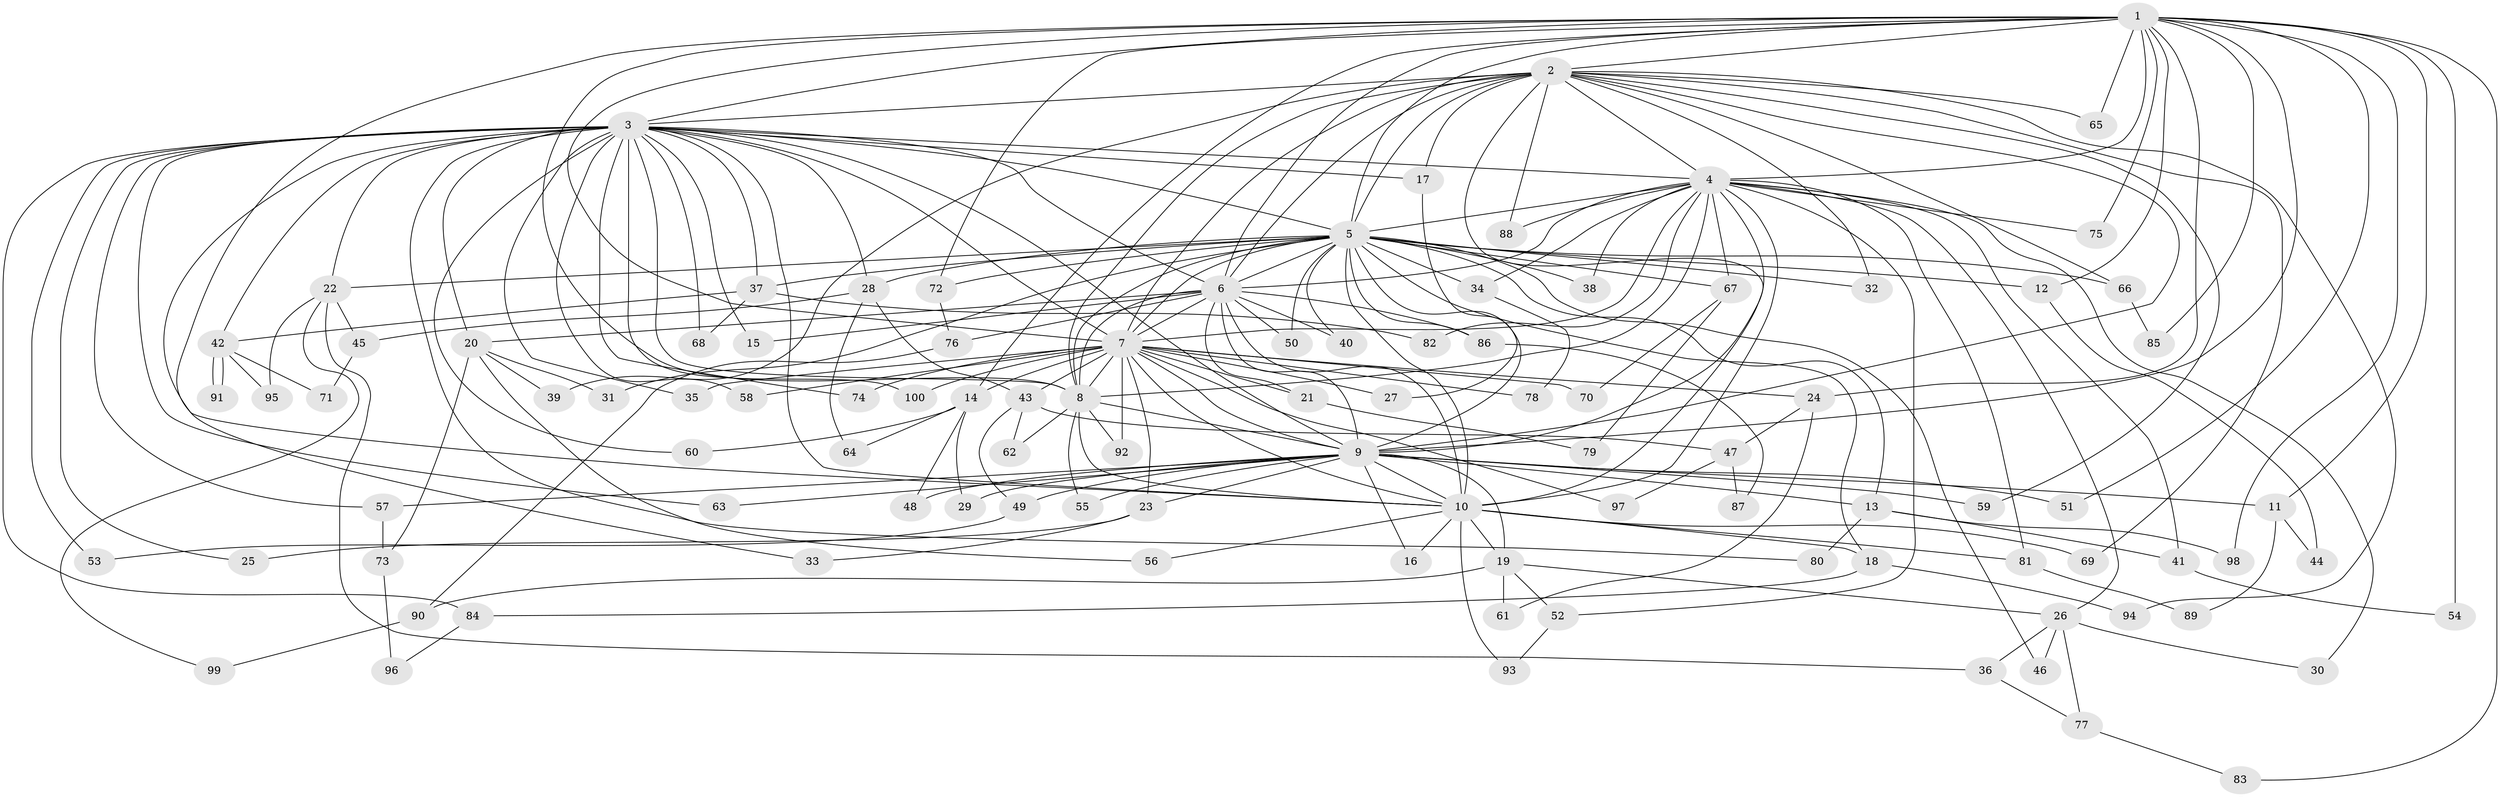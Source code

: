 // coarse degree distribution, {16: 0.02, 9: 0.06, 21: 0.02, 15: 0.02, 24: 0.02, 11: 0.06, 13: 0.02, 4: 0.08, 8: 0.04, 2: 0.38, 6: 0.06, 3: 0.16, 5: 0.02, 1: 0.04}
// Generated by graph-tools (version 1.1) at 2025/49/03/04/25 22:49:33]
// undirected, 100 vertices, 225 edges
graph export_dot {
  node [color=gray90,style=filled];
  1;
  2;
  3;
  4;
  5;
  6;
  7;
  8;
  9;
  10;
  11;
  12;
  13;
  14;
  15;
  16;
  17;
  18;
  19;
  20;
  21;
  22;
  23;
  24;
  25;
  26;
  27;
  28;
  29;
  30;
  31;
  32;
  33;
  34;
  35;
  36;
  37;
  38;
  39;
  40;
  41;
  42;
  43;
  44;
  45;
  46;
  47;
  48;
  49;
  50;
  51;
  52;
  53;
  54;
  55;
  56;
  57;
  58;
  59;
  60;
  61;
  62;
  63;
  64;
  65;
  66;
  67;
  68;
  69;
  70;
  71;
  72;
  73;
  74;
  75;
  76;
  77;
  78;
  79;
  80;
  81;
  82;
  83;
  84;
  85;
  86;
  87;
  88;
  89;
  90;
  91;
  92;
  93;
  94;
  95;
  96;
  97;
  98;
  99;
  100;
  1 -- 2;
  1 -- 3;
  1 -- 4;
  1 -- 5;
  1 -- 6;
  1 -- 7;
  1 -- 8;
  1 -- 9;
  1 -- 10;
  1 -- 11;
  1 -- 12;
  1 -- 14;
  1 -- 24;
  1 -- 51;
  1 -- 54;
  1 -- 65;
  1 -- 72;
  1 -- 75;
  1 -- 83;
  1 -- 85;
  1 -- 98;
  2 -- 3;
  2 -- 4;
  2 -- 5;
  2 -- 6;
  2 -- 7;
  2 -- 8;
  2 -- 9;
  2 -- 10;
  2 -- 17;
  2 -- 32;
  2 -- 39;
  2 -- 59;
  2 -- 65;
  2 -- 66;
  2 -- 69;
  2 -- 88;
  2 -- 94;
  3 -- 4;
  3 -- 5;
  3 -- 6;
  3 -- 7;
  3 -- 8;
  3 -- 9;
  3 -- 10;
  3 -- 15;
  3 -- 17;
  3 -- 20;
  3 -- 22;
  3 -- 25;
  3 -- 28;
  3 -- 33;
  3 -- 35;
  3 -- 37;
  3 -- 42;
  3 -- 53;
  3 -- 57;
  3 -- 58;
  3 -- 60;
  3 -- 63;
  3 -- 68;
  3 -- 74;
  3 -- 80;
  3 -- 84;
  3 -- 100;
  4 -- 5;
  4 -- 6;
  4 -- 7;
  4 -- 8;
  4 -- 9;
  4 -- 10;
  4 -- 26;
  4 -- 30;
  4 -- 34;
  4 -- 38;
  4 -- 41;
  4 -- 52;
  4 -- 67;
  4 -- 75;
  4 -- 81;
  4 -- 82;
  4 -- 88;
  5 -- 6;
  5 -- 7;
  5 -- 8;
  5 -- 9;
  5 -- 10;
  5 -- 12;
  5 -- 13;
  5 -- 18;
  5 -- 22;
  5 -- 28;
  5 -- 31;
  5 -- 32;
  5 -- 34;
  5 -- 37;
  5 -- 38;
  5 -- 40;
  5 -- 46;
  5 -- 50;
  5 -- 66;
  5 -- 67;
  5 -- 72;
  5 -- 86;
  6 -- 7;
  6 -- 8;
  6 -- 9;
  6 -- 10;
  6 -- 15;
  6 -- 20;
  6 -- 21;
  6 -- 40;
  6 -- 50;
  6 -- 76;
  6 -- 86;
  7 -- 8;
  7 -- 9;
  7 -- 10;
  7 -- 14;
  7 -- 21;
  7 -- 23;
  7 -- 24;
  7 -- 27;
  7 -- 35;
  7 -- 43;
  7 -- 58;
  7 -- 70;
  7 -- 74;
  7 -- 78;
  7 -- 92;
  7 -- 97;
  7 -- 100;
  8 -- 9;
  8 -- 10;
  8 -- 55;
  8 -- 62;
  8 -- 92;
  9 -- 10;
  9 -- 11;
  9 -- 13;
  9 -- 16;
  9 -- 19;
  9 -- 23;
  9 -- 29;
  9 -- 48;
  9 -- 49;
  9 -- 51;
  9 -- 55;
  9 -- 57;
  9 -- 59;
  9 -- 63;
  10 -- 16;
  10 -- 18;
  10 -- 19;
  10 -- 56;
  10 -- 69;
  10 -- 81;
  10 -- 93;
  11 -- 44;
  11 -- 89;
  12 -- 44;
  13 -- 41;
  13 -- 80;
  13 -- 98;
  14 -- 29;
  14 -- 48;
  14 -- 60;
  14 -- 64;
  17 -- 27;
  18 -- 84;
  18 -- 94;
  19 -- 26;
  19 -- 52;
  19 -- 61;
  19 -- 90;
  20 -- 31;
  20 -- 39;
  20 -- 56;
  20 -- 73;
  21 -- 79;
  22 -- 36;
  22 -- 45;
  22 -- 95;
  22 -- 99;
  23 -- 25;
  23 -- 33;
  24 -- 47;
  24 -- 61;
  26 -- 30;
  26 -- 36;
  26 -- 46;
  26 -- 77;
  28 -- 43;
  28 -- 45;
  28 -- 64;
  34 -- 78;
  36 -- 77;
  37 -- 42;
  37 -- 68;
  37 -- 82;
  41 -- 54;
  42 -- 71;
  42 -- 91;
  42 -- 91;
  42 -- 95;
  43 -- 47;
  43 -- 49;
  43 -- 62;
  45 -- 71;
  47 -- 87;
  47 -- 97;
  49 -- 53;
  52 -- 93;
  57 -- 73;
  66 -- 85;
  67 -- 70;
  67 -- 79;
  72 -- 76;
  73 -- 96;
  76 -- 90;
  77 -- 83;
  81 -- 89;
  84 -- 96;
  86 -- 87;
  90 -- 99;
}
